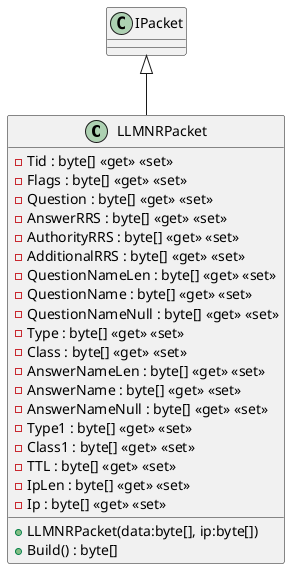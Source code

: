 @startuml
class LLMNRPacket {
    + LLMNRPacket(data:byte[], ip:byte[])
    + Build() : byte[]
    - Tid : byte[] <<get>> <<set>>
    - Flags : byte[] <<get>> <<set>>
    - Question : byte[] <<get>> <<set>>
    - AnswerRRS : byte[] <<get>> <<set>>
    - AuthorityRRS : byte[] <<get>> <<set>>
    - AdditionalRRS : byte[] <<get>> <<set>>
    - QuestionNameLen : byte[] <<get>> <<set>>
    - QuestionName : byte[] <<get>> <<set>>
    - QuestionNameNull : byte[] <<get>> <<set>>
    - Type : byte[] <<get>> <<set>>
    - Class : byte[] <<get>> <<set>>
    - AnswerNameLen : byte[] <<get>> <<set>>
    - AnswerName : byte[] <<get>> <<set>>
    - AnswerNameNull : byte[] <<get>> <<set>>
    - Type1 : byte[] <<get>> <<set>>
    - Class1 : byte[] <<get>> <<set>>
    - TTL : byte[] <<get>> <<set>>
    - IpLen : byte[] <<get>> <<set>>
    - Ip : byte[] <<get>> <<set>>
}
IPacket <|-- LLMNRPacket
@enduml
